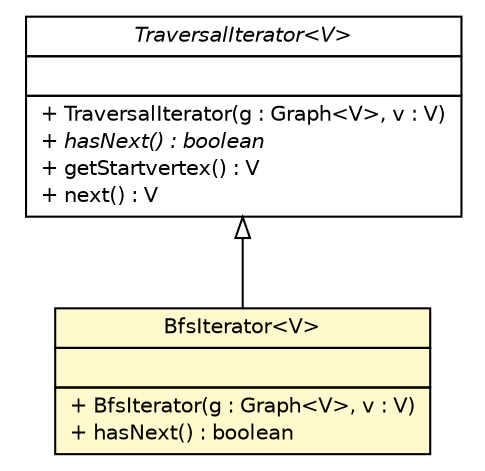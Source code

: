#!/usr/local/bin/dot
#
# Class diagram 
# Generated by UMLGraph version R5_6-24-gf6e263 (http://www.umlgraph.org/)
#

digraph G {
	edge [fontname="Helvetica",fontsize=10,labelfontname="Helvetica",labelfontsize=10];
	node [fontname="Helvetica",fontsize=10,shape=plaintext];
	nodesep=0.25;
	ranksep=0.5;
	// org.jgraphl.graph.traversal.TraversalIterator<V>
	c399 [label=<<table title="org.jgraphl.graph.traversal.TraversalIterator" border="0" cellborder="1" cellspacing="0" cellpadding="2" port="p" href="./TraversalIterator.html">
		<tr><td><table border="0" cellspacing="0" cellpadding="1">
<tr><td align="center" balign="center"><font face="Helvetica-Oblique"> TraversalIterator&lt;V&gt; </font></td></tr>
		</table></td></tr>
		<tr><td><table border="0" cellspacing="0" cellpadding="1">
<tr><td align="left" balign="left">  </td></tr>
		</table></td></tr>
		<tr><td><table border="0" cellspacing="0" cellpadding="1">
<tr><td align="left" balign="left"> + TraversalIterator(g : Graph&lt;V&gt;, v : V) </td></tr>
<tr><td align="left" balign="left"><font face="Helvetica-Oblique" point-size="10.0"> + hasNext() : boolean </font></td></tr>
<tr><td align="left" balign="left"> + getStartvertex() : V </td></tr>
<tr><td align="left" balign="left"> + next() : V </td></tr>
		</table></td></tr>
		</table>>, URL="./TraversalIterator.html", fontname="Helvetica", fontcolor="black", fontsize=10.0];
	// org.jgraphl.graph.traversal.BfsIterator<V>
	c400 [label=<<table title="org.jgraphl.graph.traversal.BfsIterator" border="0" cellborder="1" cellspacing="0" cellpadding="2" port="p" bgcolor="lemonChiffon" href="./BfsIterator.html">
		<tr><td><table border="0" cellspacing="0" cellpadding="1">
<tr><td align="center" balign="center"> BfsIterator&lt;V&gt; </td></tr>
		</table></td></tr>
		<tr><td><table border="0" cellspacing="0" cellpadding="1">
<tr><td align="left" balign="left">  </td></tr>
		</table></td></tr>
		<tr><td><table border="0" cellspacing="0" cellpadding="1">
<tr><td align="left" balign="left"> + BfsIterator(g : Graph&lt;V&gt;, v : V) </td></tr>
<tr><td align="left" balign="left"> + hasNext() : boolean </td></tr>
		</table></td></tr>
		</table>>, URL="./BfsIterator.html", fontname="Helvetica", fontcolor="black", fontsize=10.0];
	//org.jgraphl.graph.traversal.BfsIterator<V> extends org.jgraphl.graph.traversal.TraversalIterator<V>
	c399:p -> c400:p [dir=back,arrowtail=empty];
}

